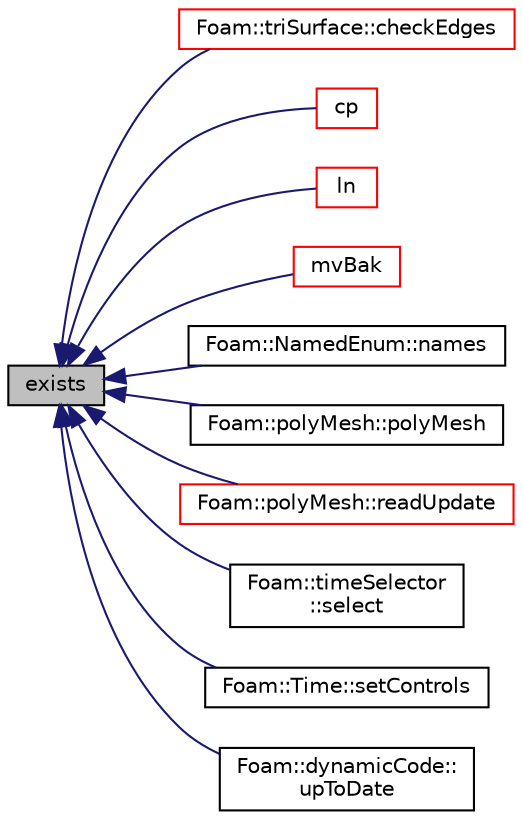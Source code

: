 digraph "exists"
{
  bgcolor="transparent";
  edge [fontname="Helvetica",fontsize="10",labelfontname="Helvetica",labelfontsize="10"];
  node [fontname="Helvetica",fontsize="10",shape=record];
  rankdir="LR";
  Node1 [label="exists",height=0.2,width=0.4,color="black", fillcolor="grey75", style="filled", fontcolor="black"];
  Node1 -> Node2 [dir="back",color="midnightblue",fontsize="10",style="solid",fontname="Helvetica"];
  Node2 [label="Foam::triSurface::checkEdges",height=0.2,width=0.4,color="red",URL="$a02754.html#a90f5f9407a227d55df8fa9120de9f122",tooltip="Check triply (or more) connected edges. "];
  Node1 -> Node3 [dir="back",color="midnightblue",fontsize="10",style="solid",fontname="Helvetica"];
  Node3 [label="cp",height=0.2,width=0.4,color="red",URL="$a10958.html#a90b626bb0848617906ac62a5570c010f",tooltip="Copy, recursively if necessary, the source to the destination. "];
  Node1 -> Node4 [dir="back",color="midnightblue",fontsize="10",style="solid",fontname="Helvetica"];
  Node4 [label="ln",height=0.2,width=0.4,color="red",URL="$a10958.html#aea60636e831c1465e94c96bf1afdce2f",tooltip="Create a softlink. dst should not exist. Returns true if successful. "];
  Node1 -> Node5 [dir="back",color="midnightblue",fontsize="10",style="solid",fontname="Helvetica"];
  Node5 [label="mvBak",height=0.2,width=0.4,color="red",URL="$a10958.html#a0d7f73e589eebf0d491bfc4213148bbc",tooltip="Rename to a corresponding backup file. "];
  Node1 -> Node6 [dir="back",color="midnightblue",fontsize="10",style="solid",fontname="Helvetica"];
  Node6 [label="Foam::NamedEnum::names",height=0.2,width=0.4,color="black",URL="$a01597.html#a7350da3a0edd92cd11e6c479c9967dc8"];
  Node1 -> Node7 [dir="back",color="midnightblue",fontsize="10",style="solid",fontname="Helvetica"];
  Node7 [label="Foam::polyMesh::polyMesh",height=0.2,width=0.4,color="black",URL="$a01949.html#a86bfdf5a1dd18f6959dc33e02dbe89c1",tooltip="Construct from IOobject. "];
  Node1 -> Node8 [dir="back",color="midnightblue",fontsize="10",style="solid",fontname="Helvetica"];
  Node8 [label="Foam::polyMesh::readUpdate",height=0.2,width=0.4,color="red",URL="$a01949.html#a9d298b9dbcdbe96c85e7ea556233a8c2",tooltip="Update the mesh based on the mesh files saved in. "];
  Node1 -> Node9 [dir="back",color="midnightblue",fontsize="10",style="solid",fontname="Helvetica"];
  Node9 [label="Foam::timeSelector\l::select",height=0.2,width=0.4,color="black",URL="$a02685.html#aff23faf6fd7ed47ea9628c6daa0d16ab",tooltip="Return the set of times selected based on the argList options. "];
  Node1 -> Node10 [dir="back",color="midnightblue",fontsize="10",style="solid",fontname="Helvetica"];
  Node10 [label="Foam::Time::setControls",height=0.2,width=0.4,color="black",URL="$a02679.html#a8e7c44db2e98bebfcc1a22d512cd7b34",tooltip="Set the controls from the current controlDict. "];
  Node1 -> Node11 [dir="back",color="midnightblue",fontsize="10",style="solid",fontname="Helvetica"];
  Node11 [label="Foam::dynamicCode::\lupToDate",height=0.2,width=0.4,color="black",URL="$a00605.html#aa4751bda277ccbed0f2d8b583829597d",tooltip="Verify if the copied code is up-to-date, based on Make/SHA1Digest. "];
}
